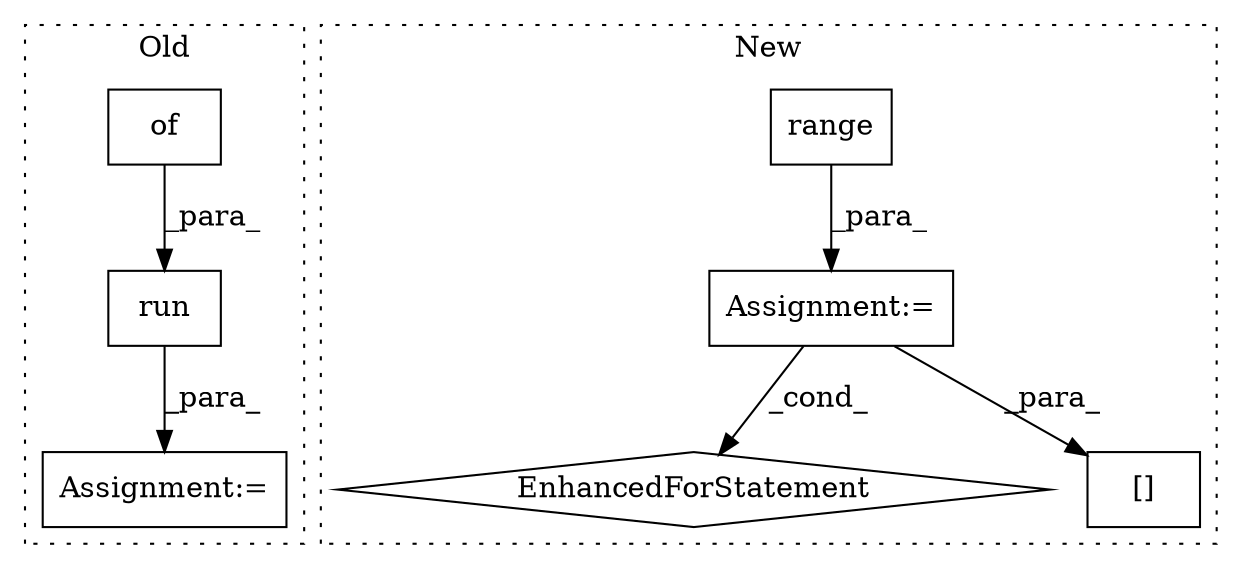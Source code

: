 digraph G {
subgraph cluster0 {
1 [label="run" a="32" s="2273,2320" l="4,1" shape="box"];
5 [label="of" a="32" s="2296,2319" l="3,1" shape="box"];
7 [label="Assignment:=" a="7" s="2262" l="1" shape="box"];
label = "Old";
style="dotted";
}
subgraph cluster1 {
2 [label="range" a="32" s="2465,2473" l="6,1" shape="box"];
3 [label="EnhancedForStatement" a="70" s="2520,2628" l="57,2" shape="diamond"];
4 [label="Assignment:=" a="7" s="2458" l="25" shape="box"];
6 [label="[]" a="2" s="2365,2383" l="17,1" shape="box"];
label = "New";
style="dotted";
}
1 -> 7 [label="_para_"];
2 -> 4 [label="_para_"];
4 -> 3 [label="_cond_"];
4 -> 6 [label="_para_"];
5 -> 1 [label="_para_"];
}